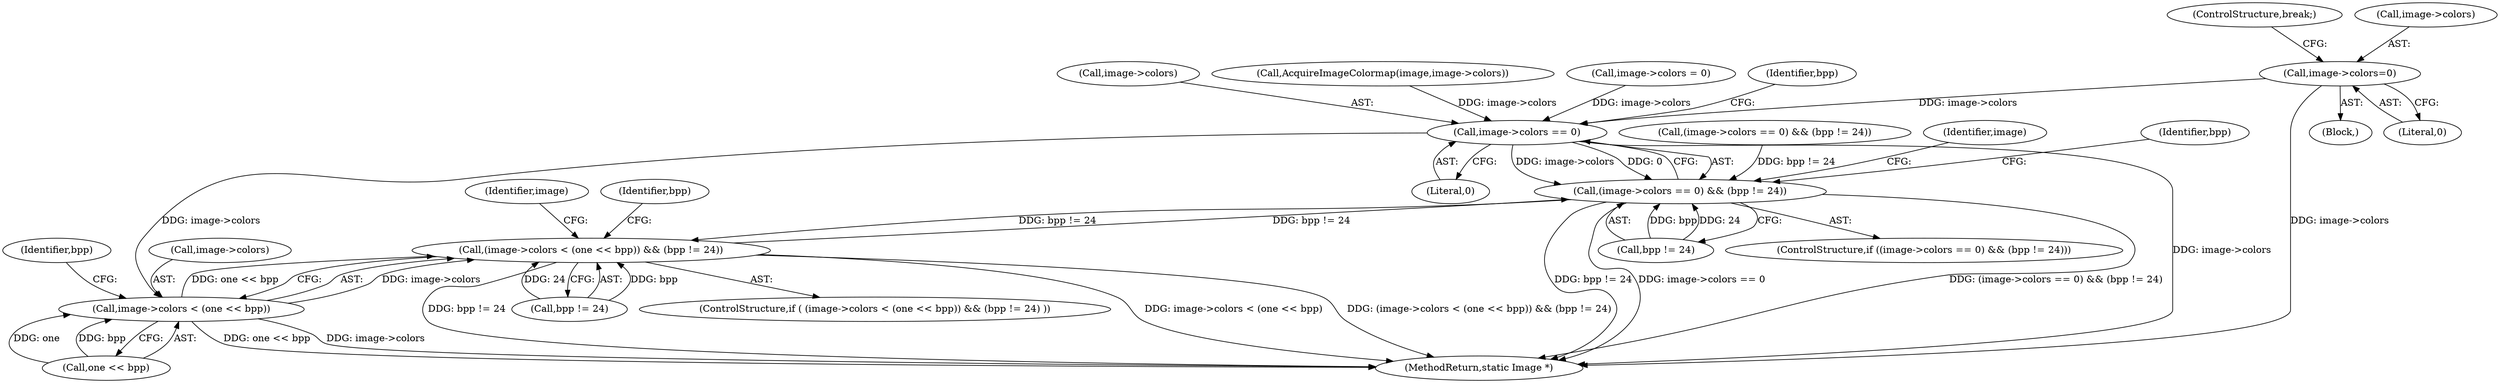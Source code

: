 digraph "0_ImageMagick_d9b2209a69ee90d8df81fb124eb66f593eb9f599_0@pointer" {
"1001157" [label="(Call,image->colors=0)"];
"1000780" [label="(Call,image->colors == 0)"];
"1000779" [label="(Call,(image->colors == 0) && (bpp != 24))"];
"1000875" [label="(Call,(image->colors < (one << bpp)) && (bpp != 24))"];
"1000876" [label="(Call,image->colors < (one << bpp))"];
"1000781" [label="(Call,image->colors)"];
"1001162" [label="(ControlStructure,break;)"];
"1000778" [label="(ControlStructure,if ((image->colors == 0) && (bpp != 24)))"];
"1000908" [label="(Identifier,bpp)"];
"1000877" [label="(Call,image->colors)"];
"1000779" [label="(Call,(image->colors == 0) && (bpp != 24))"];
"1000382" [label="(Block,)"];
"1000872" [label="(Identifier,bpp)"];
"1000884" [label="(Identifier,bpp)"];
"1000883" [label="(Call,bpp != 24)"];
"1001161" [label="(Literal,0)"];
"1000784" [label="(Literal,0)"];
"1001914" [label="(MethodReturn,static Image *)"];
"1001158" [label="(Call,image->colors)"];
"1000880" [label="(Call,one << bpp)"];
"1000503" [label="(Call,AcquireImageColormap(image,image->colors))"];
"1000874" [label="(ControlStructure,if ( (image->colors < (one << bpp)) && (bpp != 24) ))"];
"1001157" [label="(Call,image->colors=0)"];
"1001481" [label="(Call,(image->colors == 0) && (bpp != 24))"];
"1000780" [label="(Call,image->colors == 0)"];
"1000785" [label="(Call,bpp != 24)"];
"1000888" [label="(Identifier,image)"];
"1000876" [label="(Call,image->colors < (one << bpp))"];
"1000875" [label="(Call,(image->colors < (one << bpp)) && (bpp != 24))"];
"1000309" [label="(Call,image->colors = 0)"];
"1000786" [label="(Identifier,bpp)"];
"1000791" [label="(Identifier,image)"];
"1001157" -> "1000382"  [label="AST: "];
"1001157" -> "1001161"  [label="CFG: "];
"1001158" -> "1001157"  [label="AST: "];
"1001161" -> "1001157"  [label="AST: "];
"1001162" -> "1001157"  [label="CFG: "];
"1001157" -> "1001914"  [label="DDG: image->colors"];
"1001157" -> "1000780"  [label="DDG: image->colors"];
"1000780" -> "1000779"  [label="AST: "];
"1000780" -> "1000784"  [label="CFG: "];
"1000781" -> "1000780"  [label="AST: "];
"1000784" -> "1000780"  [label="AST: "];
"1000786" -> "1000780"  [label="CFG: "];
"1000779" -> "1000780"  [label="CFG: "];
"1000780" -> "1001914"  [label="DDG: image->colors"];
"1000780" -> "1000779"  [label="DDG: image->colors"];
"1000780" -> "1000779"  [label="DDG: 0"];
"1000309" -> "1000780"  [label="DDG: image->colors"];
"1000503" -> "1000780"  [label="DDG: image->colors"];
"1000780" -> "1000876"  [label="DDG: image->colors"];
"1000779" -> "1000778"  [label="AST: "];
"1000779" -> "1000785"  [label="CFG: "];
"1000785" -> "1000779"  [label="AST: "];
"1000791" -> "1000779"  [label="CFG: "];
"1000872" -> "1000779"  [label="CFG: "];
"1000779" -> "1001914"  [label="DDG: bpp != 24"];
"1000779" -> "1001914"  [label="DDG: image->colors == 0"];
"1000779" -> "1001914"  [label="DDG: (image->colors == 0) && (bpp != 24)"];
"1001481" -> "1000779"  [label="DDG: bpp != 24"];
"1000875" -> "1000779"  [label="DDG: bpp != 24"];
"1000785" -> "1000779"  [label="DDG: bpp"];
"1000785" -> "1000779"  [label="DDG: 24"];
"1000779" -> "1000875"  [label="DDG: bpp != 24"];
"1000875" -> "1000874"  [label="AST: "];
"1000875" -> "1000876"  [label="CFG: "];
"1000875" -> "1000883"  [label="CFG: "];
"1000876" -> "1000875"  [label="AST: "];
"1000883" -> "1000875"  [label="AST: "];
"1000888" -> "1000875"  [label="CFG: "];
"1000908" -> "1000875"  [label="CFG: "];
"1000875" -> "1001914"  [label="DDG: bpp != 24"];
"1000875" -> "1001914"  [label="DDG: image->colors < (one << bpp)"];
"1000875" -> "1001914"  [label="DDG: (image->colors < (one << bpp)) && (bpp != 24)"];
"1000876" -> "1000875"  [label="DDG: image->colors"];
"1000876" -> "1000875"  [label="DDG: one << bpp"];
"1000883" -> "1000875"  [label="DDG: bpp"];
"1000883" -> "1000875"  [label="DDG: 24"];
"1000876" -> "1000880"  [label="CFG: "];
"1000877" -> "1000876"  [label="AST: "];
"1000880" -> "1000876"  [label="AST: "];
"1000884" -> "1000876"  [label="CFG: "];
"1000876" -> "1001914"  [label="DDG: one << bpp"];
"1000876" -> "1001914"  [label="DDG: image->colors"];
"1000880" -> "1000876"  [label="DDG: one"];
"1000880" -> "1000876"  [label="DDG: bpp"];
}
